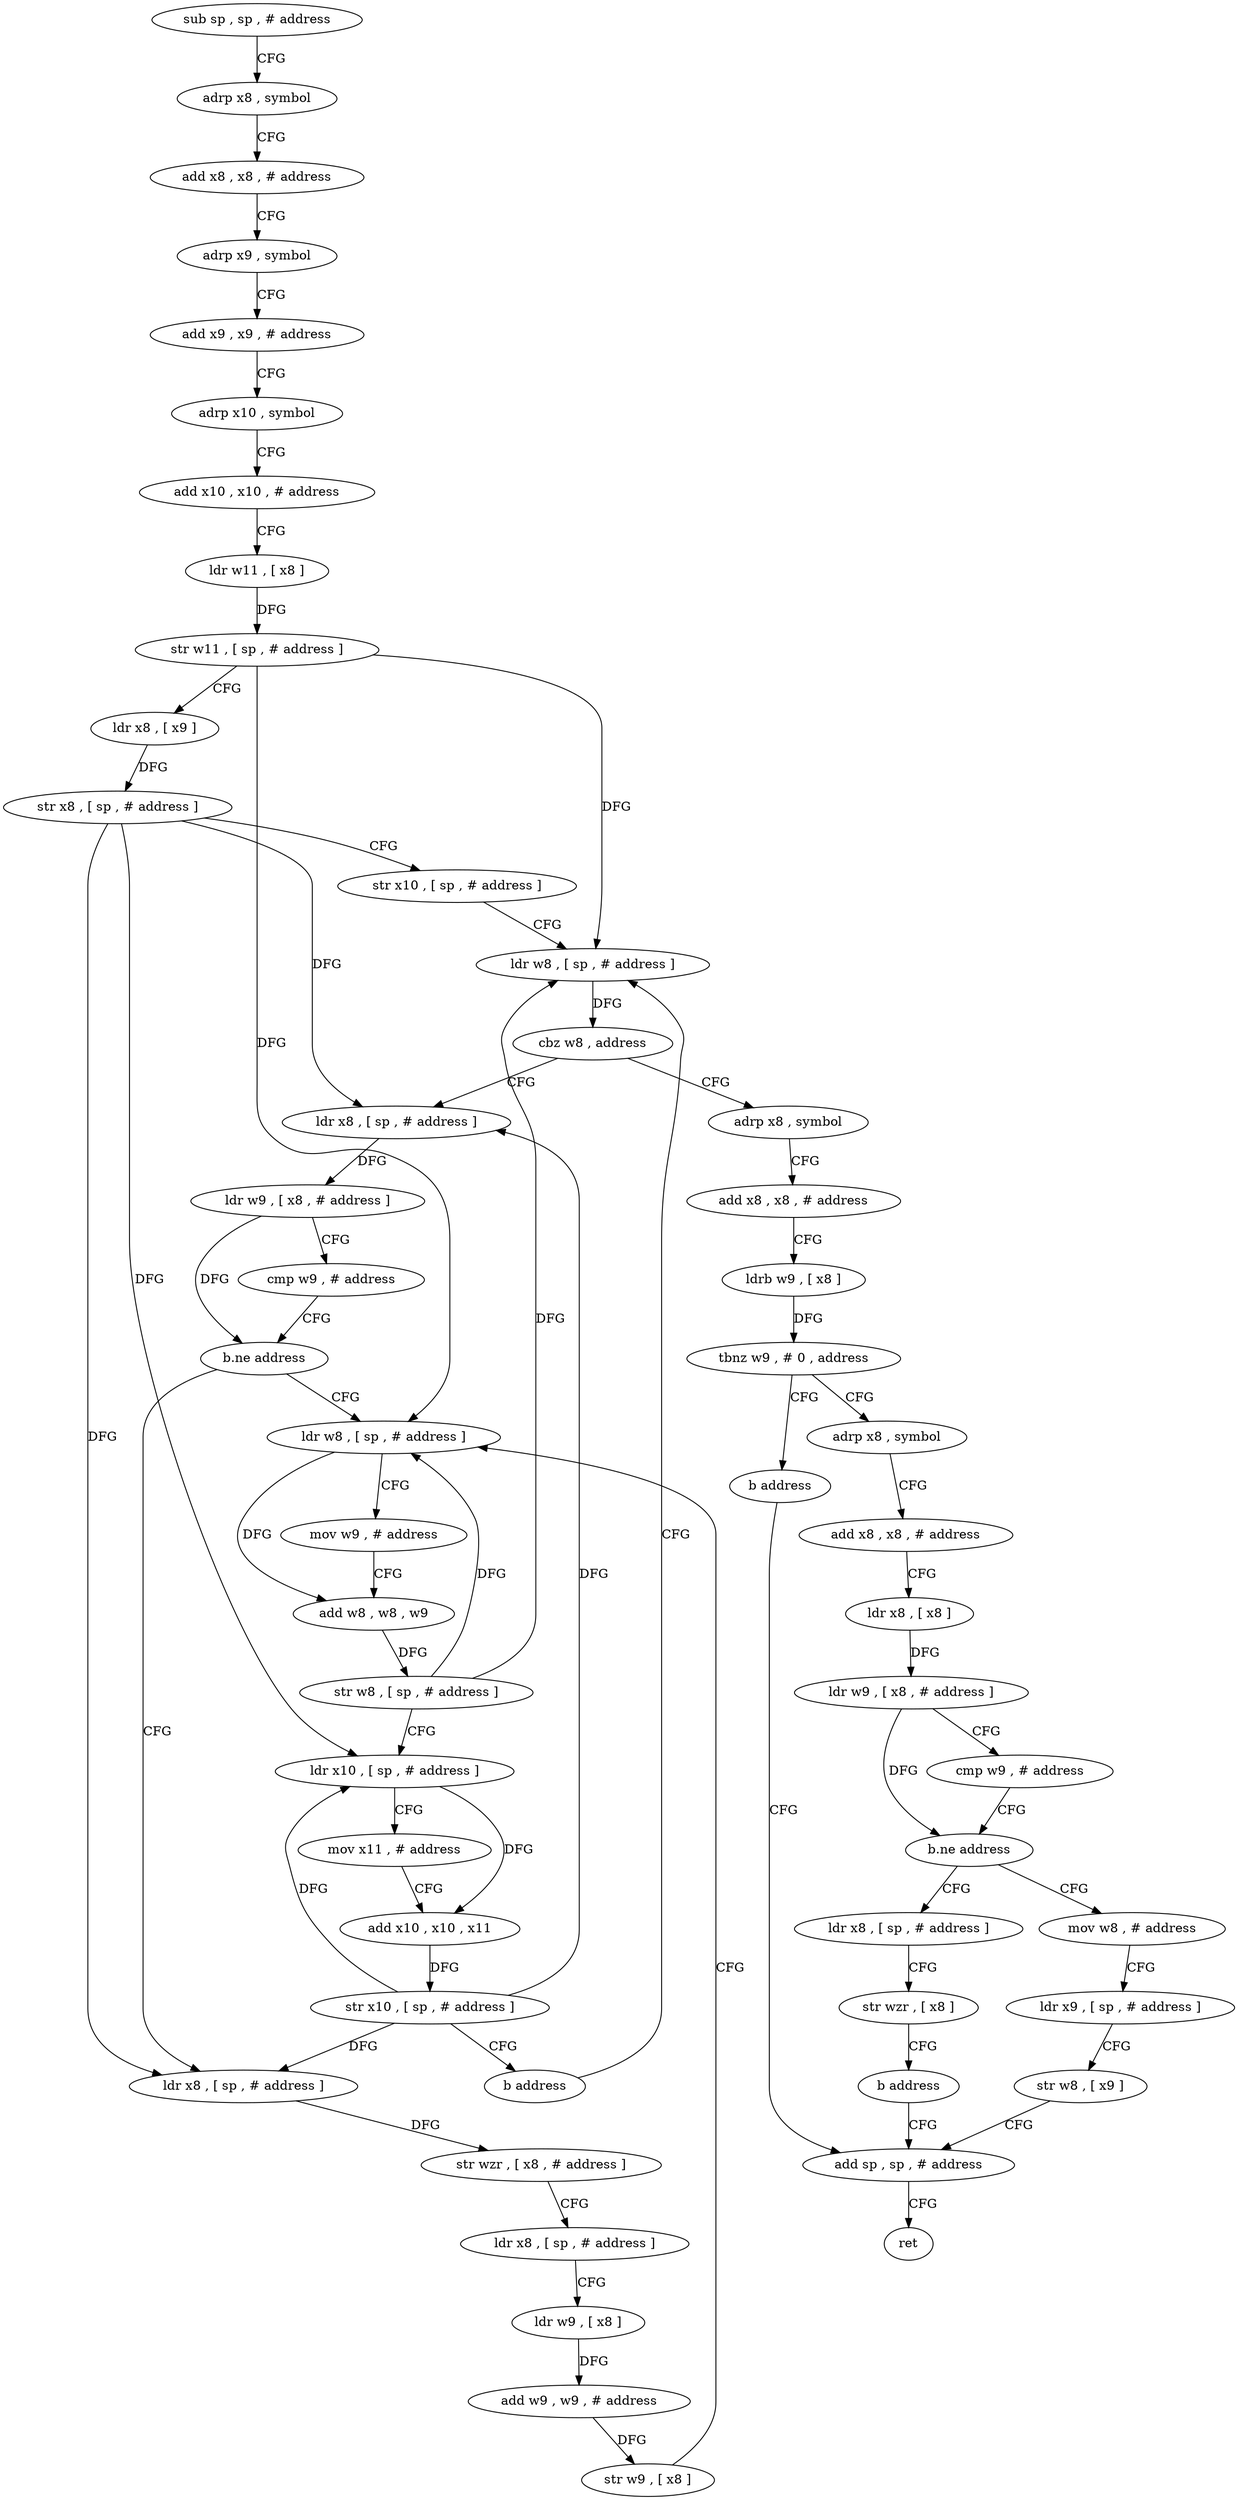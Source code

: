 digraph "func" {
"4232704" [label = "sub sp , sp , # address" ]
"4232708" [label = "adrp x8 , symbol" ]
"4232712" [label = "add x8 , x8 , # address" ]
"4232716" [label = "adrp x9 , symbol" ]
"4232720" [label = "add x9 , x9 , # address" ]
"4232724" [label = "adrp x10 , symbol" ]
"4232728" [label = "add x10 , x10 , # address" ]
"4232732" [label = "ldr w11 , [ x8 ]" ]
"4232736" [label = "str w11 , [ sp , # address ]" ]
"4232740" [label = "ldr x8 , [ x9 ]" ]
"4232744" [label = "str x8 , [ sp , # address ]" ]
"4232748" [label = "str x10 , [ sp , # address ]" ]
"4232752" [label = "ldr w8 , [ sp , # address ]" ]
"4232836" [label = "adrp x8 , symbol" ]
"4232840" [label = "add x8 , x8 , # address" ]
"4232844" [label = "ldrb w9 , [ x8 ]" ]
"4232848" [label = "tbnz w9 , # 0 , address" ]
"4232856" [label = "adrp x8 , symbol" ]
"4232852" [label = "b address" ]
"4232760" [label = "ldr x8 , [ sp , # address ]" ]
"4232764" [label = "ldr w9 , [ x8 , # address ]" ]
"4232768" [label = "cmp w9 , # address" ]
"4232772" [label = "b.ne address" ]
"4232800" [label = "ldr w8 , [ sp , # address ]" ]
"4232776" [label = "ldr x8 , [ sp , # address ]" ]
"4232860" [label = "add x8 , x8 , # address" ]
"4232864" [label = "ldr x8 , [ x8 ]" ]
"4232868" [label = "ldr w9 , [ x8 , # address ]" ]
"4232872" [label = "cmp w9 , # address" ]
"4232876" [label = "b.ne address" ]
"4232892" [label = "mov w8 , # address" ]
"4232880" [label = "ldr x8 , [ sp , # address ]" ]
"4232904" [label = "add sp , sp , # address" ]
"4232804" [label = "mov w9 , # address" ]
"4232808" [label = "add w8 , w8 , w9" ]
"4232812" [label = "str w8 , [ sp , # address ]" ]
"4232816" [label = "ldr x10 , [ sp , # address ]" ]
"4232820" [label = "mov x11 , # address" ]
"4232824" [label = "add x10 , x10 , x11" ]
"4232828" [label = "str x10 , [ sp , # address ]" ]
"4232832" [label = "b address" ]
"4232780" [label = "str wzr , [ x8 , # address ]" ]
"4232784" [label = "ldr x8 , [ sp , # address ]" ]
"4232788" [label = "ldr w9 , [ x8 ]" ]
"4232792" [label = "add w9 , w9 , # address" ]
"4232796" [label = "str w9 , [ x8 ]" ]
"4232896" [label = "ldr x9 , [ sp , # address ]" ]
"4232900" [label = "str w8 , [ x9 ]" ]
"4232884" [label = "str wzr , [ x8 ]" ]
"4232888" [label = "b address" ]
"4232908" [label = "ret" ]
"4232756" [label = "cbz w8 , address" ]
"4232704" -> "4232708" [ label = "CFG" ]
"4232708" -> "4232712" [ label = "CFG" ]
"4232712" -> "4232716" [ label = "CFG" ]
"4232716" -> "4232720" [ label = "CFG" ]
"4232720" -> "4232724" [ label = "CFG" ]
"4232724" -> "4232728" [ label = "CFG" ]
"4232728" -> "4232732" [ label = "CFG" ]
"4232732" -> "4232736" [ label = "DFG" ]
"4232736" -> "4232740" [ label = "CFG" ]
"4232736" -> "4232752" [ label = "DFG" ]
"4232736" -> "4232800" [ label = "DFG" ]
"4232740" -> "4232744" [ label = "DFG" ]
"4232744" -> "4232748" [ label = "CFG" ]
"4232744" -> "4232760" [ label = "DFG" ]
"4232744" -> "4232816" [ label = "DFG" ]
"4232744" -> "4232776" [ label = "DFG" ]
"4232748" -> "4232752" [ label = "CFG" ]
"4232752" -> "4232756" [ label = "DFG" ]
"4232836" -> "4232840" [ label = "CFG" ]
"4232840" -> "4232844" [ label = "CFG" ]
"4232844" -> "4232848" [ label = "DFG" ]
"4232848" -> "4232856" [ label = "CFG" ]
"4232848" -> "4232852" [ label = "CFG" ]
"4232856" -> "4232860" [ label = "CFG" ]
"4232852" -> "4232904" [ label = "CFG" ]
"4232760" -> "4232764" [ label = "DFG" ]
"4232764" -> "4232768" [ label = "CFG" ]
"4232764" -> "4232772" [ label = "DFG" ]
"4232768" -> "4232772" [ label = "CFG" ]
"4232772" -> "4232800" [ label = "CFG" ]
"4232772" -> "4232776" [ label = "CFG" ]
"4232800" -> "4232804" [ label = "CFG" ]
"4232800" -> "4232808" [ label = "DFG" ]
"4232776" -> "4232780" [ label = "DFG" ]
"4232860" -> "4232864" [ label = "CFG" ]
"4232864" -> "4232868" [ label = "DFG" ]
"4232868" -> "4232872" [ label = "CFG" ]
"4232868" -> "4232876" [ label = "DFG" ]
"4232872" -> "4232876" [ label = "CFG" ]
"4232876" -> "4232892" [ label = "CFG" ]
"4232876" -> "4232880" [ label = "CFG" ]
"4232892" -> "4232896" [ label = "CFG" ]
"4232880" -> "4232884" [ label = "CFG" ]
"4232904" -> "4232908" [ label = "CFG" ]
"4232804" -> "4232808" [ label = "CFG" ]
"4232808" -> "4232812" [ label = "DFG" ]
"4232812" -> "4232816" [ label = "CFG" ]
"4232812" -> "4232752" [ label = "DFG" ]
"4232812" -> "4232800" [ label = "DFG" ]
"4232816" -> "4232820" [ label = "CFG" ]
"4232816" -> "4232824" [ label = "DFG" ]
"4232820" -> "4232824" [ label = "CFG" ]
"4232824" -> "4232828" [ label = "DFG" ]
"4232828" -> "4232832" [ label = "CFG" ]
"4232828" -> "4232760" [ label = "DFG" ]
"4232828" -> "4232816" [ label = "DFG" ]
"4232828" -> "4232776" [ label = "DFG" ]
"4232832" -> "4232752" [ label = "CFG" ]
"4232780" -> "4232784" [ label = "CFG" ]
"4232784" -> "4232788" [ label = "CFG" ]
"4232788" -> "4232792" [ label = "DFG" ]
"4232792" -> "4232796" [ label = "DFG" ]
"4232796" -> "4232800" [ label = "CFG" ]
"4232896" -> "4232900" [ label = "CFG" ]
"4232900" -> "4232904" [ label = "CFG" ]
"4232884" -> "4232888" [ label = "CFG" ]
"4232888" -> "4232904" [ label = "CFG" ]
"4232756" -> "4232836" [ label = "CFG" ]
"4232756" -> "4232760" [ label = "CFG" ]
}
